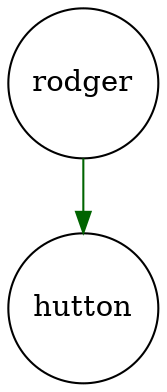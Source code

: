 digraph fullagr_rodger_hutton { 
 K=0.6 
 "rodger" -> { "hutton" } [color="darkgreen", arrowhead="normal", penwidth=1, href="#232"]; 
 "rodger" [shape="circle", fixedsize="true", height=1, width=1, style="filled", fillcolor="white", href="#rodger"]; 
 "hutton" [shape="circle", fixedsize="true", height=1, width=1, style="filled", fillcolor="white", href="#hutton"]; 

}
